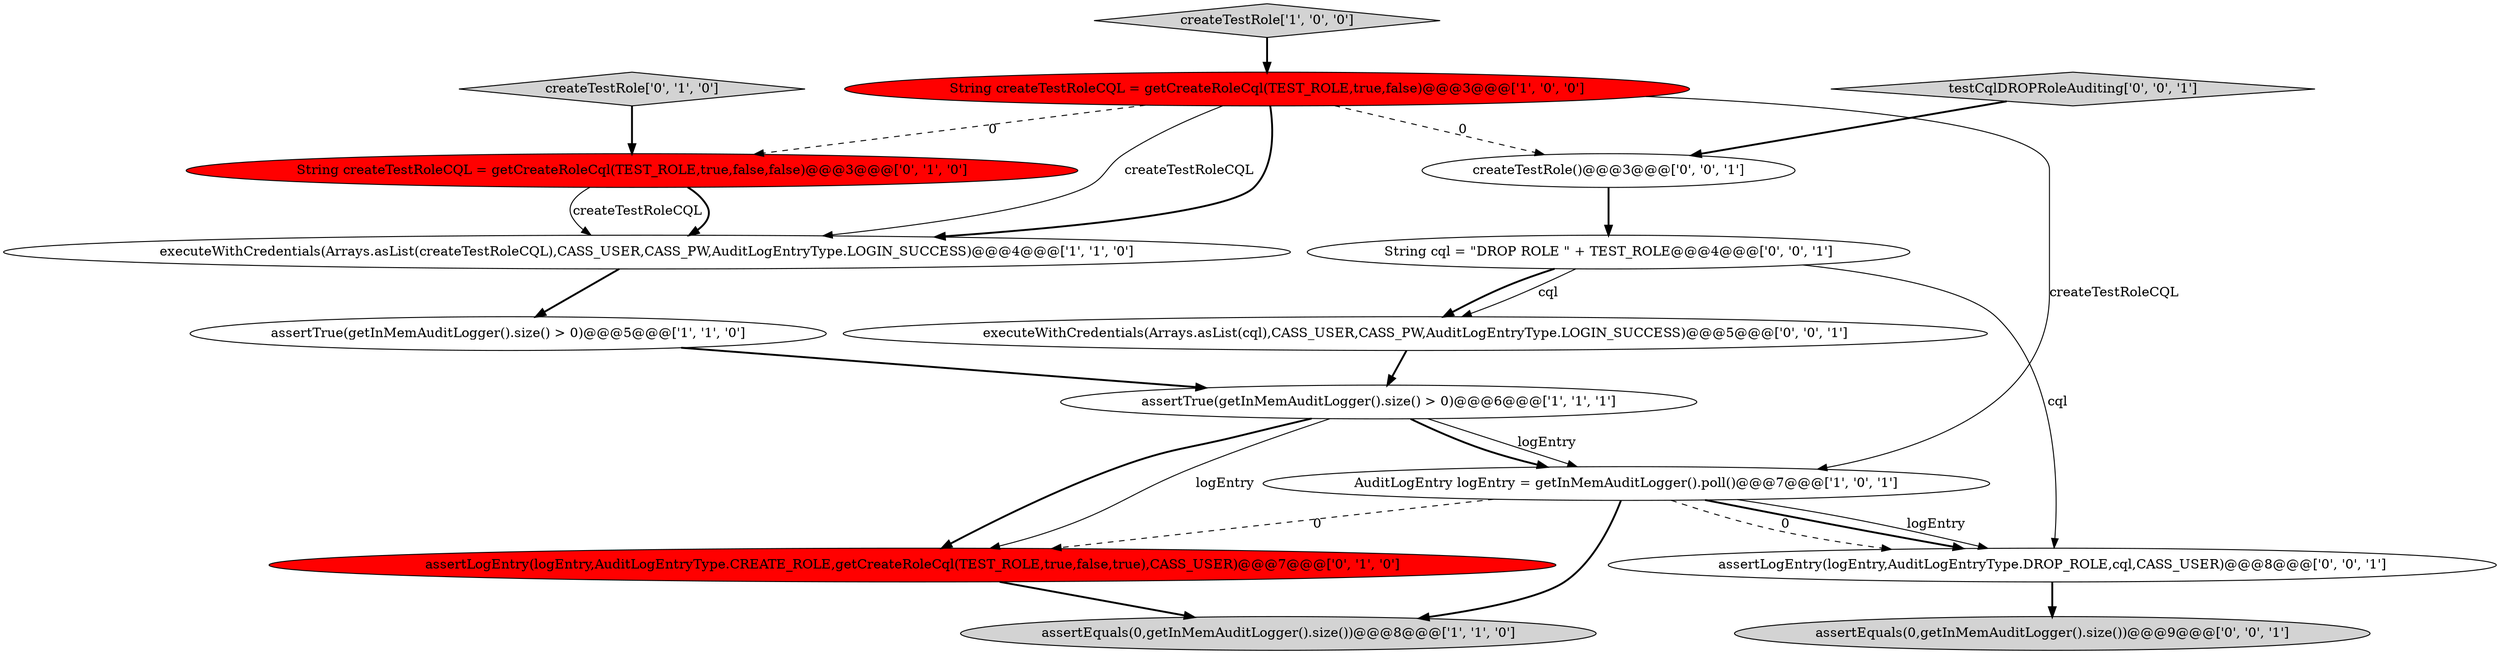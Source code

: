 digraph {
1 [style = filled, label = "assertTrue(getInMemAuditLogger().size() > 0)@@@5@@@['1', '1', '0']", fillcolor = white, shape = ellipse image = "AAA0AAABBB1BBB"];
4 [style = filled, label = "AuditLogEntry logEntry = getInMemAuditLogger().poll()@@@7@@@['1', '0', '1']", fillcolor = white, shape = ellipse image = "AAA0AAABBB1BBB"];
6 [style = filled, label = "assertEquals(0,getInMemAuditLogger().size())@@@8@@@['1', '1', '0']", fillcolor = lightgray, shape = ellipse image = "AAA0AAABBB1BBB"];
10 [style = filled, label = "assertEquals(0,getInMemAuditLogger().size())@@@9@@@['0', '0', '1']", fillcolor = lightgray, shape = ellipse image = "AAA0AAABBB3BBB"];
13 [style = filled, label = "assertLogEntry(logEntry,AuditLogEntryType.DROP_ROLE,cql,CASS_USER)@@@8@@@['0', '0', '1']", fillcolor = white, shape = ellipse image = "AAA0AAABBB3BBB"];
2 [style = filled, label = "String createTestRoleCQL = getCreateRoleCql(TEST_ROLE,true,false)@@@3@@@['1', '0', '0']", fillcolor = red, shape = ellipse image = "AAA1AAABBB1BBB"];
15 [style = filled, label = "testCqlDROPRoleAuditing['0', '0', '1']", fillcolor = lightgray, shape = diamond image = "AAA0AAABBB3BBB"];
9 [style = filled, label = "createTestRole['0', '1', '0']", fillcolor = lightgray, shape = diamond image = "AAA0AAABBB2BBB"];
14 [style = filled, label = "createTestRole()@@@3@@@['0', '0', '1']", fillcolor = white, shape = ellipse image = "AAA0AAABBB3BBB"];
5 [style = filled, label = "createTestRole['1', '0', '0']", fillcolor = lightgray, shape = diamond image = "AAA0AAABBB1BBB"];
8 [style = filled, label = "assertLogEntry(logEntry,AuditLogEntryType.CREATE_ROLE,getCreateRoleCql(TEST_ROLE,true,false,true),CASS_USER)@@@7@@@['0', '1', '0']", fillcolor = red, shape = ellipse image = "AAA1AAABBB2BBB"];
11 [style = filled, label = "String cql = \"DROP ROLE \" + TEST_ROLE@@@4@@@['0', '0', '1']", fillcolor = white, shape = ellipse image = "AAA0AAABBB3BBB"];
7 [style = filled, label = "String createTestRoleCQL = getCreateRoleCql(TEST_ROLE,true,false,false)@@@3@@@['0', '1', '0']", fillcolor = red, shape = ellipse image = "AAA1AAABBB2BBB"];
0 [style = filled, label = "executeWithCredentials(Arrays.asList(createTestRoleCQL),CASS_USER,CASS_PW,AuditLogEntryType.LOGIN_SUCCESS)@@@4@@@['1', '1', '0']", fillcolor = white, shape = ellipse image = "AAA0AAABBB1BBB"];
12 [style = filled, label = "executeWithCredentials(Arrays.asList(cql),CASS_USER,CASS_PW,AuditLogEntryType.LOGIN_SUCCESS)@@@5@@@['0', '0', '1']", fillcolor = white, shape = ellipse image = "AAA0AAABBB3BBB"];
3 [style = filled, label = "assertTrue(getInMemAuditLogger().size() > 0)@@@6@@@['1', '1', '1']", fillcolor = white, shape = ellipse image = "AAA0AAABBB1BBB"];
13->10 [style = bold, label=""];
2->0 [style = solid, label="createTestRoleCQL"];
3->4 [style = solid, label="logEntry"];
15->14 [style = bold, label=""];
3->8 [style = solid, label="logEntry"];
4->6 [style = bold, label=""];
4->13 [style = bold, label=""];
1->3 [style = bold, label=""];
7->0 [style = bold, label=""];
8->6 [style = bold, label=""];
11->12 [style = bold, label=""];
9->7 [style = bold, label=""];
2->7 [style = dashed, label="0"];
3->4 [style = bold, label=""];
11->12 [style = solid, label="cql"];
5->2 [style = bold, label=""];
2->0 [style = bold, label=""];
2->14 [style = dashed, label="0"];
0->1 [style = bold, label=""];
3->8 [style = bold, label=""];
11->13 [style = solid, label="cql"];
7->0 [style = solid, label="createTestRoleCQL"];
4->8 [style = dashed, label="0"];
12->3 [style = bold, label=""];
4->13 [style = solid, label="logEntry"];
2->4 [style = solid, label="createTestRoleCQL"];
4->13 [style = dashed, label="0"];
14->11 [style = bold, label=""];
}

